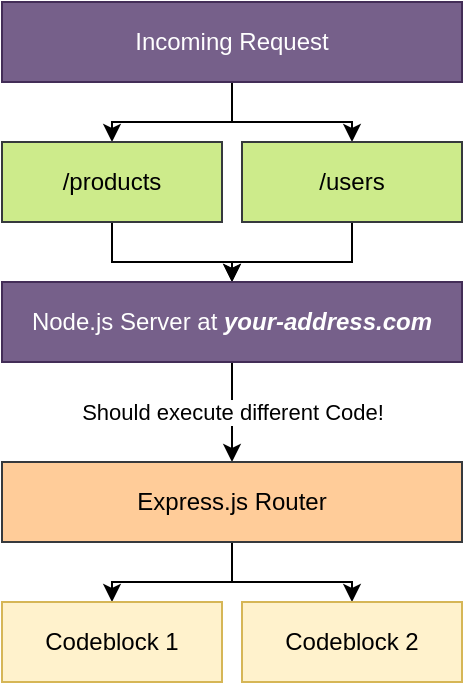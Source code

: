 <mxfile version="22.1.16" type="device">
  <diagram name="Page-1" id="3uOU8tJEulHdzM6LnEUq">
    <mxGraphModel dx="1084" dy="1184" grid="1" gridSize="10" guides="1" tooltips="1" connect="1" arrows="1" fold="1" page="1" pageScale="1" pageWidth="850" pageHeight="1100" math="0" shadow="0">
      <root>
        <mxCell id="0" />
        <mxCell id="1" parent="0" />
        <mxCell id="iY3ogfwuf0q9Fqv-o4x8-14" style="edgeStyle=orthogonalEdgeStyle;rounded=0;orthogonalLoop=1;jettySize=auto;html=1;" edge="1" parent="1" source="iY3ogfwuf0q9Fqv-o4x8-2" target="iY3ogfwuf0q9Fqv-o4x8-4">
          <mxGeometry relative="1" as="geometry" />
        </mxCell>
        <mxCell id="iY3ogfwuf0q9Fqv-o4x8-15" style="edgeStyle=orthogonalEdgeStyle;rounded=0;orthogonalLoop=1;jettySize=auto;html=1;" edge="1" parent="1" source="iY3ogfwuf0q9Fqv-o4x8-2" target="iY3ogfwuf0q9Fqv-o4x8-6">
          <mxGeometry relative="1" as="geometry" />
        </mxCell>
        <mxCell id="iY3ogfwuf0q9Fqv-o4x8-2" value="Incoming Request" style="rounded=0;whiteSpace=wrap;html=1;fillColor=#76608a;fontColor=#ffffff;strokeColor=#432D57;" vertex="1" parent="1">
          <mxGeometry x="400" y="300" width="230" height="40" as="geometry" />
        </mxCell>
        <mxCell id="iY3ogfwuf0q9Fqv-o4x8-16" style="edgeStyle=orthogonalEdgeStyle;rounded=0;orthogonalLoop=1;jettySize=auto;html=1;" edge="1" parent="1" source="iY3ogfwuf0q9Fqv-o4x8-4" target="iY3ogfwuf0q9Fqv-o4x8-7">
          <mxGeometry relative="1" as="geometry" />
        </mxCell>
        <mxCell id="iY3ogfwuf0q9Fqv-o4x8-4" value="/products" style="rounded=0;whiteSpace=wrap;html=1;fillColor=#cdeb8b;strokeColor=#36393d;" vertex="1" parent="1">
          <mxGeometry x="400" y="370" width="110" height="40" as="geometry" />
        </mxCell>
        <mxCell id="iY3ogfwuf0q9Fqv-o4x8-17" style="edgeStyle=orthogonalEdgeStyle;rounded=0;orthogonalLoop=1;jettySize=auto;html=1;" edge="1" parent="1" source="iY3ogfwuf0q9Fqv-o4x8-6" target="iY3ogfwuf0q9Fqv-o4x8-7">
          <mxGeometry relative="1" as="geometry" />
        </mxCell>
        <mxCell id="iY3ogfwuf0q9Fqv-o4x8-6" value="/users" style="rounded=0;whiteSpace=wrap;html=1;fillColor=#cdeb8b;strokeColor=#36393d;" vertex="1" parent="1">
          <mxGeometry x="520" y="370" width="110" height="40" as="geometry" />
        </mxCell>
        <mxCell id="iY3ogfwuf0q9Fqv-o4x8-18" value="Should execute different Code!" style="edgeStyle=orthogonalEdgeStyle;rounded=0;orthogonalLoop=1;jettySize=auto;html=1;" edge="1" parent="1" source="iY3ogfwuf0q9Fqv-o4x8-7" target="iY3ogfwuf0q9Fqv-o4x8-10">
          <mxGeometry relative="1" as="geometry" />
        </mxCell>
        <mxCell id="iY3ogfwuf0q9Fqv-o4x8-7" value="Node.js Server at &lt;i&gt;&lt;b&gt;your-address.com&lt;/b&gt;&lt;/i&gt;" style="rounded=0;whiteSpace=wrap;html=1;fillColor=#76608a;fontColor=#ffffff;strokeColor=#432D57;" vertex="1" parent="1">
          <mxGeometry x="400" y="440" width="230" height="40" as="geometry" />
        </mxCell>
        <mxCell id="iY3ogfwuf0q9Fqv-o4x8-19" style="edgeStyle=orthogonalEdgeStyle;rounded=0;orthogonalLoop=1;jettySize=auto;html=1;" edge="1" parent="1" source="iY3ogfwuf0q9Fqv-o4x8-10" target="iY3ogfwuf0q9Fqv-o4x8-11">
          <mxGeometry relative="1" as="geometry" />
        </mxCell>
        <mxCell id="iY3ogfwuf0q9Fqv-o4x8-20" style="edgeStyle=orthogonalEdgeStyle;rounded=0;orthogonalLoop=1;jettySize=auto;html=1;" edge="1" parent="1" source="iY3ogfwuf0q9Fqv-o4x8-10" target="iY3ogfwuf0q9Fqv-o4x8-13">
          <mxGeometry relative="1" as="geometry" />
        </mxCell>
        <mxCell id="iY3ogfwuf0q9Fqv-o4x8-10" value="Express.js Router" style="rounded=0;whiteSpace=wrap;html=1;fillColor=#ffcc99;strokeColor=#36393d;" vertex="1" parent="1">
          <mxGeometry x="400" y="530" width="230" height="40" as="geometry" />
        </mxCell>
        <mxCell id="iY3ogfwuf0q9Fqv-o4x8-11" value="Codeblock 1" style="rounded=0;whiteSpace=wrap;html=1;fillColor=#fff2cc;strokeColor=#d6b656;" vertex="1" parent="1">
          <mxGeometry x="400" y="600" width="110" height="40" as="geometry" />
        </mxCell>
        <mxCell id="iY3ogfwuf0q9Fqv-o4x8-13" value="Codeblock 2" style="rounded=0;whiteSpace=wrap;html=1;fillColor=#fff2cc;strokeColor=#d6b656;" vertex="1" parent="1">
          <mxGeometry x="520" y="600" width="110" height="40" as="geometry" />
        </mxCell>
      </root>
    </mxGraphModel>
  </diagram>
</mxfile>

